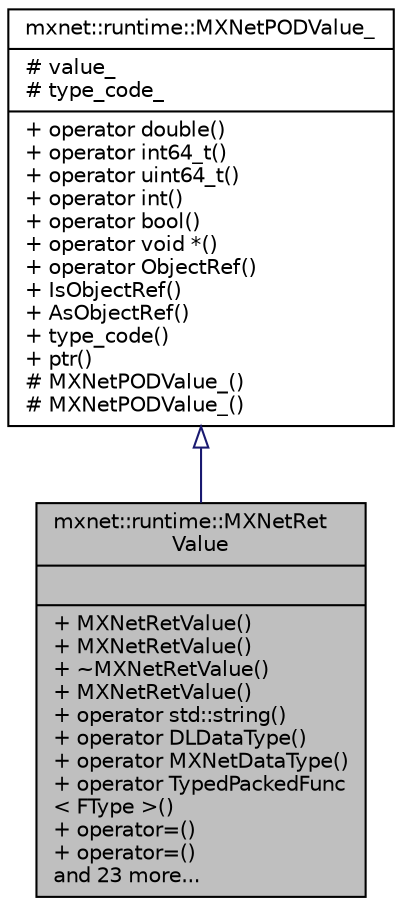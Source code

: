 digraph "mxnet::runtime::MXNetRetValue"
{
 // LATEX_PDF_SIZE
  edge [fontname="Helvetica",fontsize="10",labelfontname="Helvetica",labelfontsize="10"];
  node [fontname="Helvetica",fontsize="10",shape=record];
  Node1 [label="{mxnet::runtime::MXNetRet\lValue\n||+ MXNetRetValue()\l+ MXNetRetValue()\l+ ~MXNetRetValue()\l+ MXNetRetValue()\l+ operator std::string()\l+ operator DLDataType()\l+ operator MXNetDataType()\l+ operator TypedPackedFunc\l\< FType \>()\l+ operator=()\l+ operator=()\land 23 more...\l}",height=0.2,width=0.4,color="black", fillcolor="grey75", style="filled", fontcolor="black",tooltip="Return Value container, Unlike MXNetArgValue, which only holds reference and do not delete the underl..."];
  Node2 -> Node1 [dir="back",color="midnightblue",fontsize="10",style="solid",arrowtail="onormal",fontname="Helvetica"];
  Node2 [label="{mxnet::runtime::MXNetPODValue_\n|# value_\l# type_code_\l|+ operator double()\l+ operator int64_t()\l+ operator uint64_t()\l+ operator int()\l+ operator bool()\l+ operator void *()\l+ operator ObjectRef()\l+ IsObjectRef()\l+ AsObjectRef()\l+ type_code()\l+ ptr()\l# MXNetPODValue_()\l# MXNetPODValue_()\l}",height=0.2,width=0.4,color="black", fillcolor="white", style="filled",URL="$classmxnet_1_1runtime_1_1MXNetPODValue__.html",tooltip="Internal base class to handle conversion to POD values."];
}
